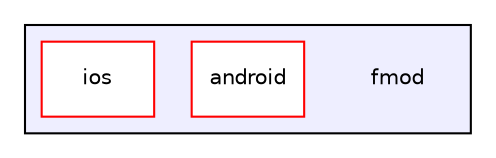 digraph "fmod" {
  compound=true
  node [ fontsize="10", fontname="Helvetica"];
  edge [ labelfontsize="10", labelfontname="Helvetica"];
  subgraph clusterdir_cf755e9929bb3834181fabd99b156856 {
    graph [ bgcolor="#eeeeff", pencolor="black", label="" URL="dir_cf755e9929bb3834181fabd99b156856.html"];
    dir_cf755e9929bb3834181fabd99b156856 [shape=plaintext label="fmod"];
    dir_f266d1dcd1683a6addb511a5c566c12c [shape=box label="android" color="red" fillcolor="white" style="filled" URL="dir_f266d1dcd1683a6addb511a5c566c12c.html"];
    dir_78937edcb45b8d21d64b7670027ae423 [shape=box label="ios" color="red" fillcolor="white" style="filled" URL="dir_78937edcb45b8d21d64b7670027ae423.html"];
  }
}
